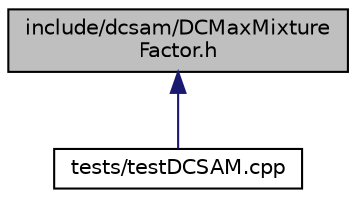 digraph "include/dcsam/DCMaxMixtureFactor.h"
{
 // LATEX_PDF_SIZE
  edge [fontname="Helvetica",fontsize="10",labelfontname="Helvetica",labelfontsize="10"];
  node [fontname="Helvetica",fontsize="10",shape=record];
  Node1 [label="include/dcsam/DCMaxMixture\lFactor.h",height=0.2,width=0.4,color="black", fillcolor="grey75", style="filled", fontcolor="black",tooltip="Discrete-Continuous Max-Mixture factor providing several extra interfaces for weight updates and asso..."];
  Node1 -> Node2 [dir="back",color="midnightblue",fontsize="10",style="solid",fontname="Helvetica"];
  Node2 [label="tests/testDCSAM.cpp",height=0.2,width=0.4,color="black", fillcolor="white", style="filled",URL="$test_d_c_s_a_m_8cpp.html",tooltip="Unit tests for DCSAM."];
}
